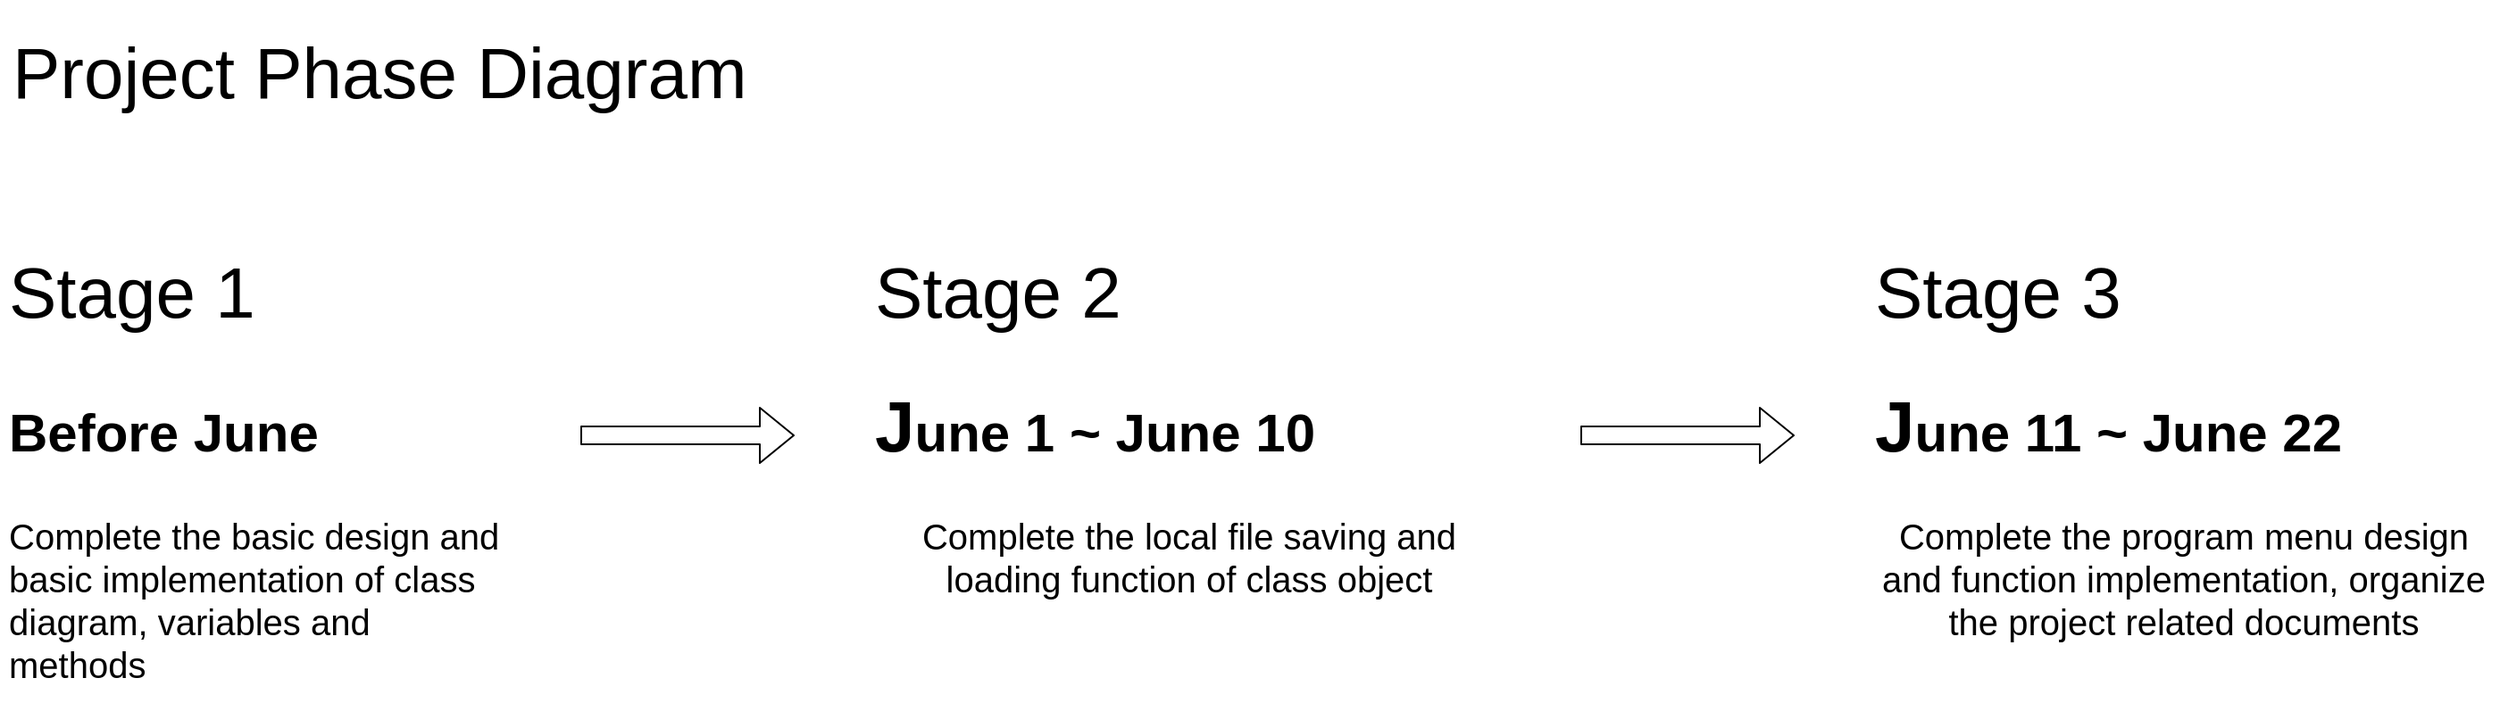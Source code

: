 <mxfile version="13.7.9" type="device"><diagram id="cTqKxoR2vUHkIXqkJm7V" name="第 1 页"><mxGraphModel dx="1551" dy="1151" grid="1" gridSize="10" guides="1" tooltips="1" connect="1" arrows="1" fold="1" page="1" pageScale="1" pageWidth="827" pageHeight="1169" math="0" shadow="0"><root><mxCell id="0"/><mxCell id="1" parent="0"/><mxCell id="TnjL0-mwOJFRzEZF8lNd-5" value="&lt;h1&gt;&lt;span style=&quot;font-weight: 400 ; text-align: center&quot;&gt;Stage 1&lt;/span&gt;&lt;/h1&gt;&lt;h1&gt;&lt;font style=&quot;font-size: 30px&quot;&gt;Before June&lt;/font&gt;&lt;/h1&gt;&lt;p&gt;&lt;span style=&quot;text-align: center&quot;&gt;Complete the basic design and basic implementation of class diagram, variables and methods&lt;/span&gt;&lt;br&gt;&lt;/p&gt;" style="text;html=1;strokeColor=none;fillColor=none;spacing=5;spacingTop=-20;whiteSpace=wrap;overflow=hidden;rounded=0;fontSize=20;container=1;" vertex="1" parent="1"><mxGeometry x="35" y="239" width="285" height="270" as="geometry"/></mxCell><mxCell id="TnjL0-mwOJFRzEZF8lNd-8" value="" style="shape=flexArrow;endArrow=classic;html=1;fontSize=20;" edge="1" parent="1"><mxGeometry width="50" height="50" relative="1" as="geometry"><mxPoint x="360" y="360" as="sourcePoint"/><mxPoint x="480" y="360" as="targetPoint"/></mxGeometry></mxCell><mxCell id="TnjL0-mwOJFRzEZF8lNd-9" value="&lt;h1&gt;&lt;span style=&quot;font-weight: 400 ; text-align: center&quot;&gt;Stage 2&lt;/span&gt;&lt;/h1&gt;&lt;h1&gt;J&lt;font style=&quot;font-size: 30px&quot;&gt;une 1 ~ June 10&lt;/font&gt;&lt;/h1&gt;&lt;p style=&quot;text-align: center&quot;&gt;Complete the local file saving and loading function of class object&lt;br&gt;&lt;/p&gt;" style="text;html=1;strokeColor=none;fillColor=none;spacing=5;spacingTop=-20;whiteSpace=wrap;overflow=hidden;rounded=0;fontSize=20;container=1;" vertex="1" parent="1"><mxGeometry x="520" y="239" width="360" height="270" as="geometry"/></mxCell><mxCell id="TnjL0-mwOJFRzEZF8lNd-10" value="&lt;h1&gt;&lt;span style=&quot;font-weight: 400 ; text-align: center&quot;&gt;Stage 3&lt;/span&gt;&lt;/h1&gt;&lt;h1&gt;J&lt;font style=&quot;font-size: 30px&quot;&gt;une 11 ~ June 22&lt;/font&gt;&lt;/h1&gt;&lt;p style=&quot;text-align: center&quot;&gt;Complete the program menu design and function implementation, organize the project related documents&lt;br&gt;&lt;/p&gt;" style="text;html=1;strokeColor=none;fillColor=none;spacing=5;spacingTop=-20;whiteSpace=wrap;overflow=hidden;rounded=0;fontSize=20;container=1;" vertex="1" parent="1"><mxGeometry x="1080" y="239" width="354" height="270" as="geometry"/></mxCell><mxCell id="TnjL0-mwOJFRzEZF8lNd-13" value="" style="shape=flexArrow;endArrow=classic;html=1;fontSize=20;" edge="1" parent="1"><mxGeometry width="50" height="50" relative="1" as="geometry"><mxPoint x="920" y="360" as="sourcePoint"/><mxPoint x="1040" y="360" as="targetPoint"/></mxGeometry></mxCell><mxCell id="TnjL0-mwOJFRzEZF8lNd-14" value="&lt;font style=&quot;font-size: 40px&quot;&gt;Project Phase Diagram&lt;/font&gt;" style="text;html=1;strokeColor=none;fillColor=none;align=left;verticalAlign=middle;whiteSpace=wrap;rounded=0;shadow=1;fontSize=20;labelPosition=center;verticalLabelPosition=middle;" vertex="1" parent="1"><mxGeometry x="40" y="120" width="460" height="71" as="geometry"/></mxCell></root></mxGraphModel></diagram></mxfile>